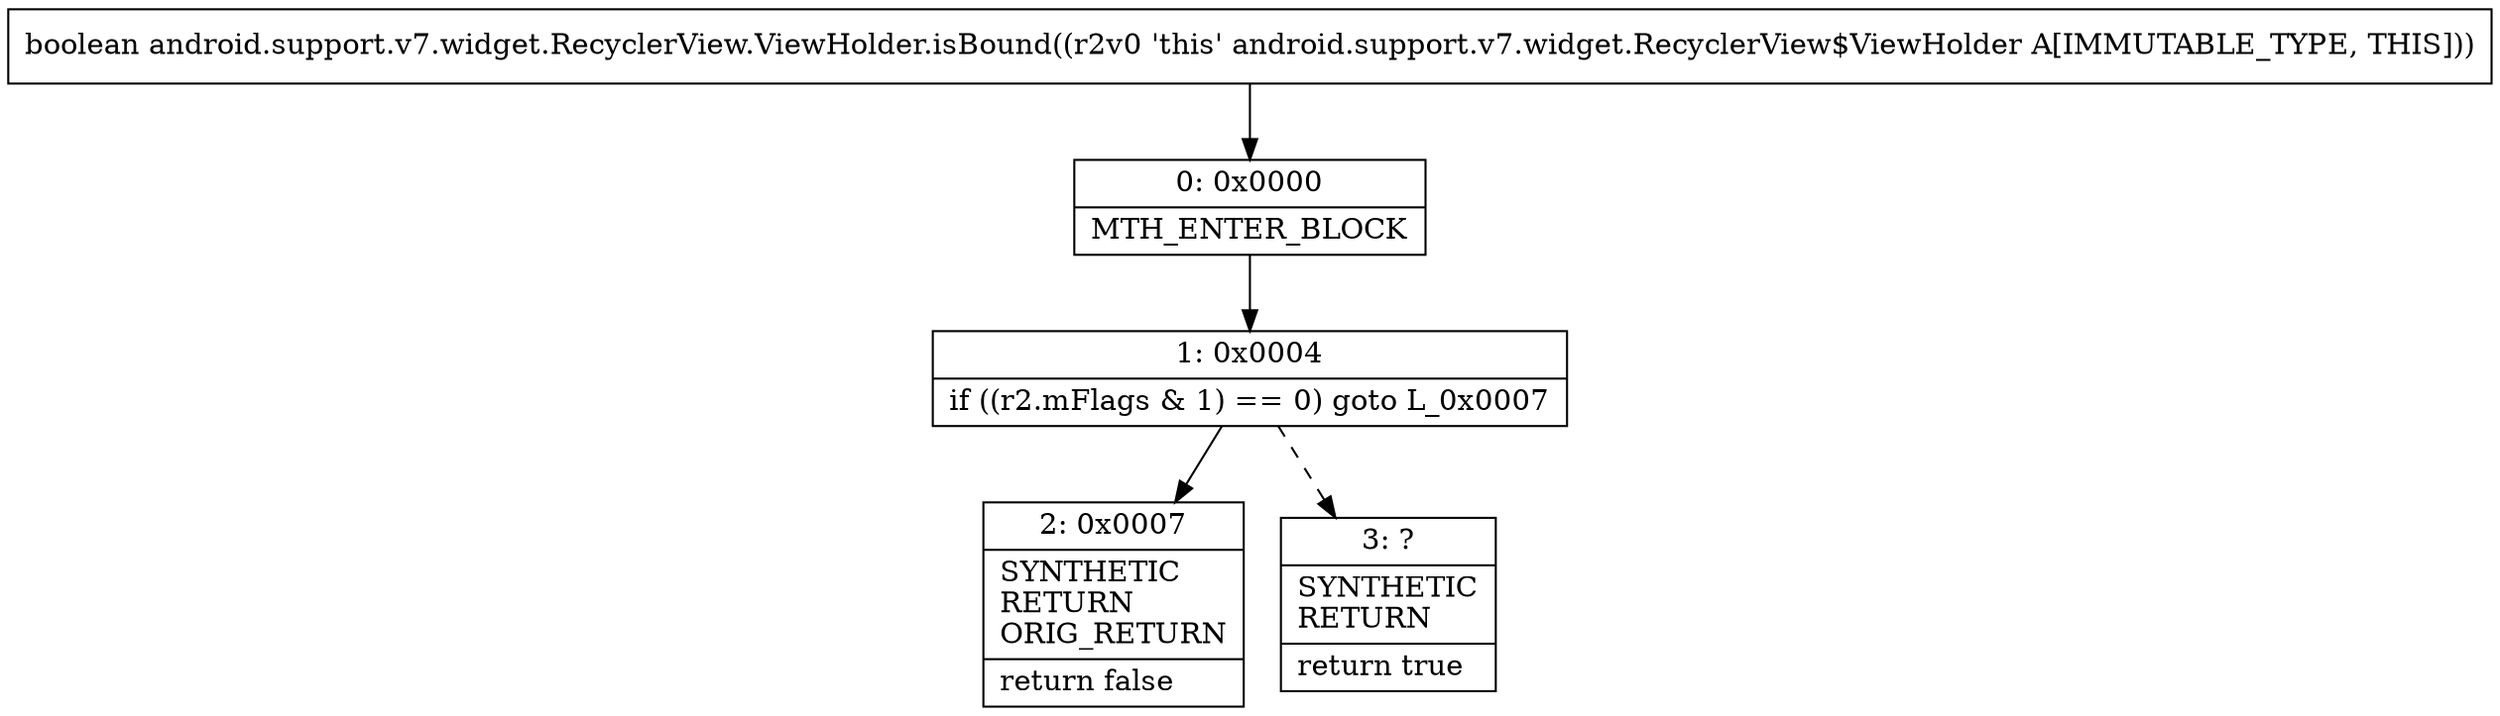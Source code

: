 digraph "CFG forandroid.support.v7.widget.RecyclerView.ViewHolder.isBound()Z" {
Node_0 [shape=record,label="{0\:\ 0x0000|MTH_ENTER_BLOCK\l}"];
Node_1 [shape=record,label="{1\:\ 0x0004|if ((r2.mFlags & 1) == 0) goto L_0x0007\l}"];
Node_2 [shape=record,label="{2\:\ 0x0007|SYNTHETIC\lRETURN\lORIG_RETURN\l|return false\l}"];
Node_3 [shape=record,label="{3\:\ ?|SYNTHETIC\lRETURN\l|return true\l}"];
MethodNode[shape=record,label="{boolean android.support.v7.widget.RecyclerView.ViewHolder.isBound((r2v0 'this' android.support.v7.widget.RecyclerView$ViewHolder A[IMMUTABLE_TYPE, THIS])) }"];
MethodNode -> Node_0;
Node_0 -> Node_1;
Node_1 -> Node_2;
Node_1 -> Node_3[style=dashed];
}

